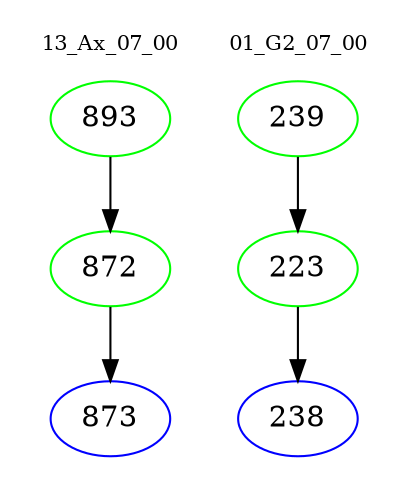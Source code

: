 digraph{
subgraph cluster_0 {
color = white
label = "13_Ax_07_00";
fontsize=10;
T0_893 [label="893", color="green"]
T0_893 -> T0_872 [color="black"]
T0_872 [label="872", color="green"]
T0_872 -> T0_873 [color="black"]
T0_873 [label="873", color="blue"]
}
subgraph cluster_1 {
color = white
label = "01_G2_07_00";
fontsize=10;
T1_239 [label="239", color="green"]
T1_239 -> T1_223 [color="black"]
T1_223 [label="223", color="green"]
T1_223 -> T1_238 [color="black"]
T1_238 [label="238", color="blue"]
}
}
